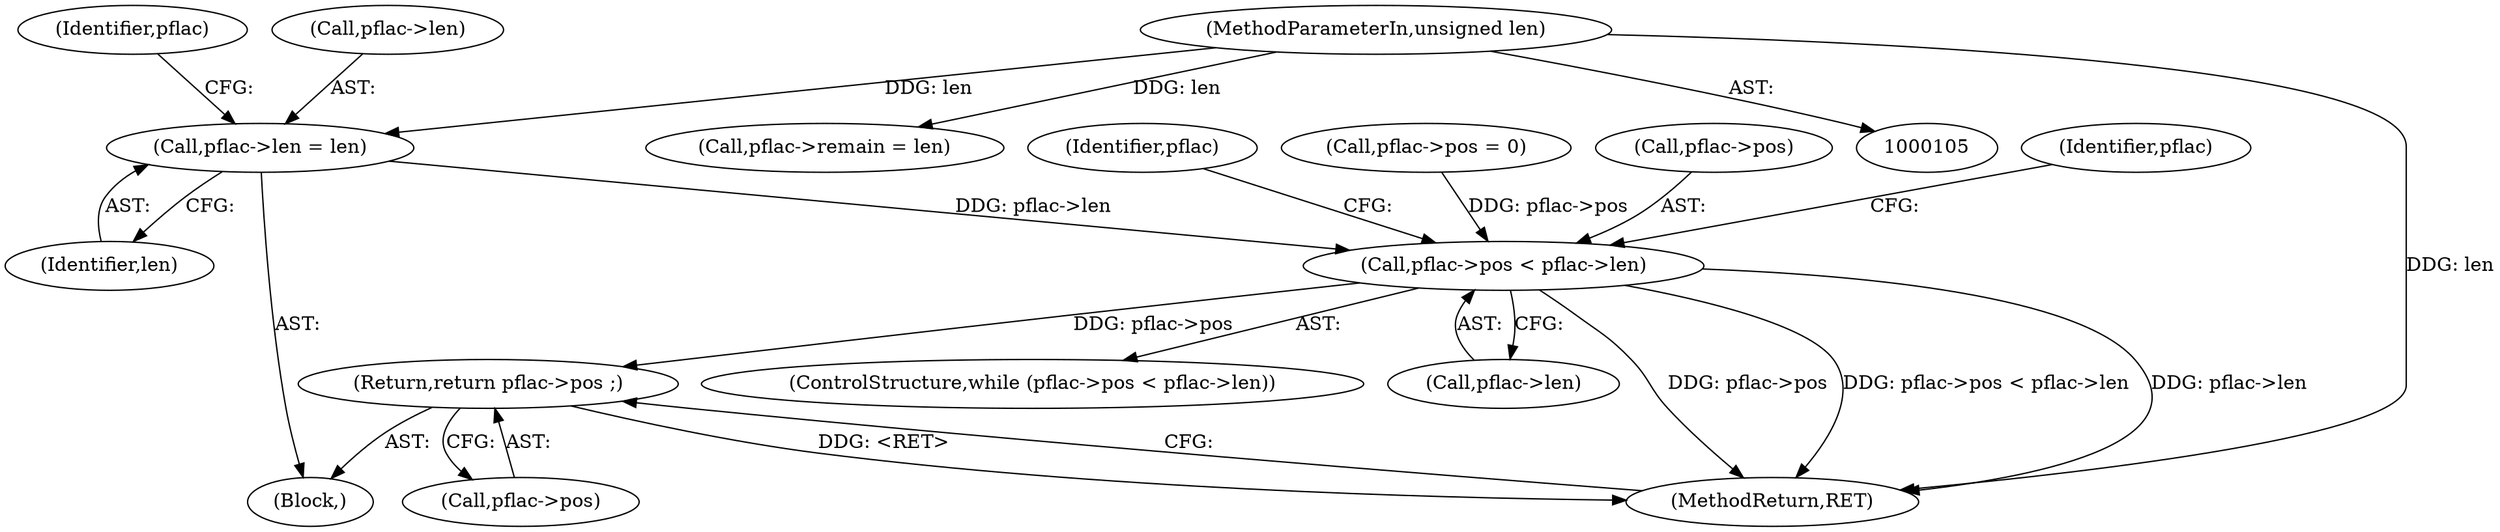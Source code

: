 digraph "0_libsndfile_60b234301adf258786d8b90be5c1d437fc8799e0_0@pointer" {
"1000123" [label="(Call,pflac->len = len)"];
"1000107" [label="(MethodParameterIn,unsigned len)"];
"1000176" [label="(Call,pflac->pos < pflac->len)"];
"1000220" [label="(Return,return pflac->pos ;)"];
"1000127" [label="(Identifier,len)"];
"1000123" [label="(Call,pflac->len = len)"];
"1000130" [label="(Identifier,pflac)"];
"1000221" [label="(Call,pflac->pos)"];
"1000175" [label="(ControlStructure,while (pflac->pos < pflac->len))"];
"1000108" [label="(Block,)"];
"1000107" [label="(MethodParameterIn,unsigned len)"];
"1000220" [label="(Return,return pflac->pos ;)"];
"1000176" [label="(Call,pflac->pos < pflac->len)"];
"1000128" [label="(Call,pflac->remain = len)"];
"1000124" [label="(Call,pflac->len)"];
"1000118" [label="(Call,pflac->pos = 0)"];
"1000177" [label="(Call,pflac->pos)"];
"1000188" [label="(Identifier,pflac)"];
"1000224" [label="(MethodReturn,RET)"];
"1000217" [label="(Identifier,pflac)"];
"1000180" [label="(Call,pflac->len)"];
"1000123" -> "1000108"  [label="AST: "];
"1000123" -> "1000127"  [label="CFG: "];
"1000124" -> "1000123"  [label="AST: "];
"1000127" -> "1000123"  [label="AST: "];
"1000130" -> "1000123"  [label="CFG: "];
"1000107" -> "1000123"  [label="DDG: len"];
"1000123" -> "1000176"  [label="DDG: pflac->len"];
"1000107" -> "1000105"  [label="AST: "];
"1000107" -> "1000224"  [label="DDG: len"];
"1000107" -> "1000128"  [label="DDG: len"];
"1000176" -> "1000175"  [label="AST: "];
"1000176" -> "1000180"  [label="CFG: "];
"1000177" -> "1000176"  [label="AST: "];
"1000180" -> "1000176"  [label="AST: "];
"1000188" -> "1000176"  [label="CFG: "];
"1000217" -> "1000176"  [label="CFG: "];
"1000176" -> "1000224"  [label="DDG: pflac->pos < pflac->len"];
"1000176" -> "1000224"  [label="DDG: pflac->len"];
"1000176" -> "1000224"  [label="DDG: pflac->pos"];
"1000118" -> "1000176"  [label="DDG: pflac->pos"];
"1000176" -> "1000220"  [label="DDG: pflac->pos"];
"1000220" -> "1000108"  [label="AST: "];
"1000220" -> "1000221"  [label="CFG: "];
"1000221" -> "1000220"  [label="AST: "];
"1000224" -> "1000220"  [label="CFG: "];
"1000220" -> "1000224"  [label="DDG: <RET>"];
}
